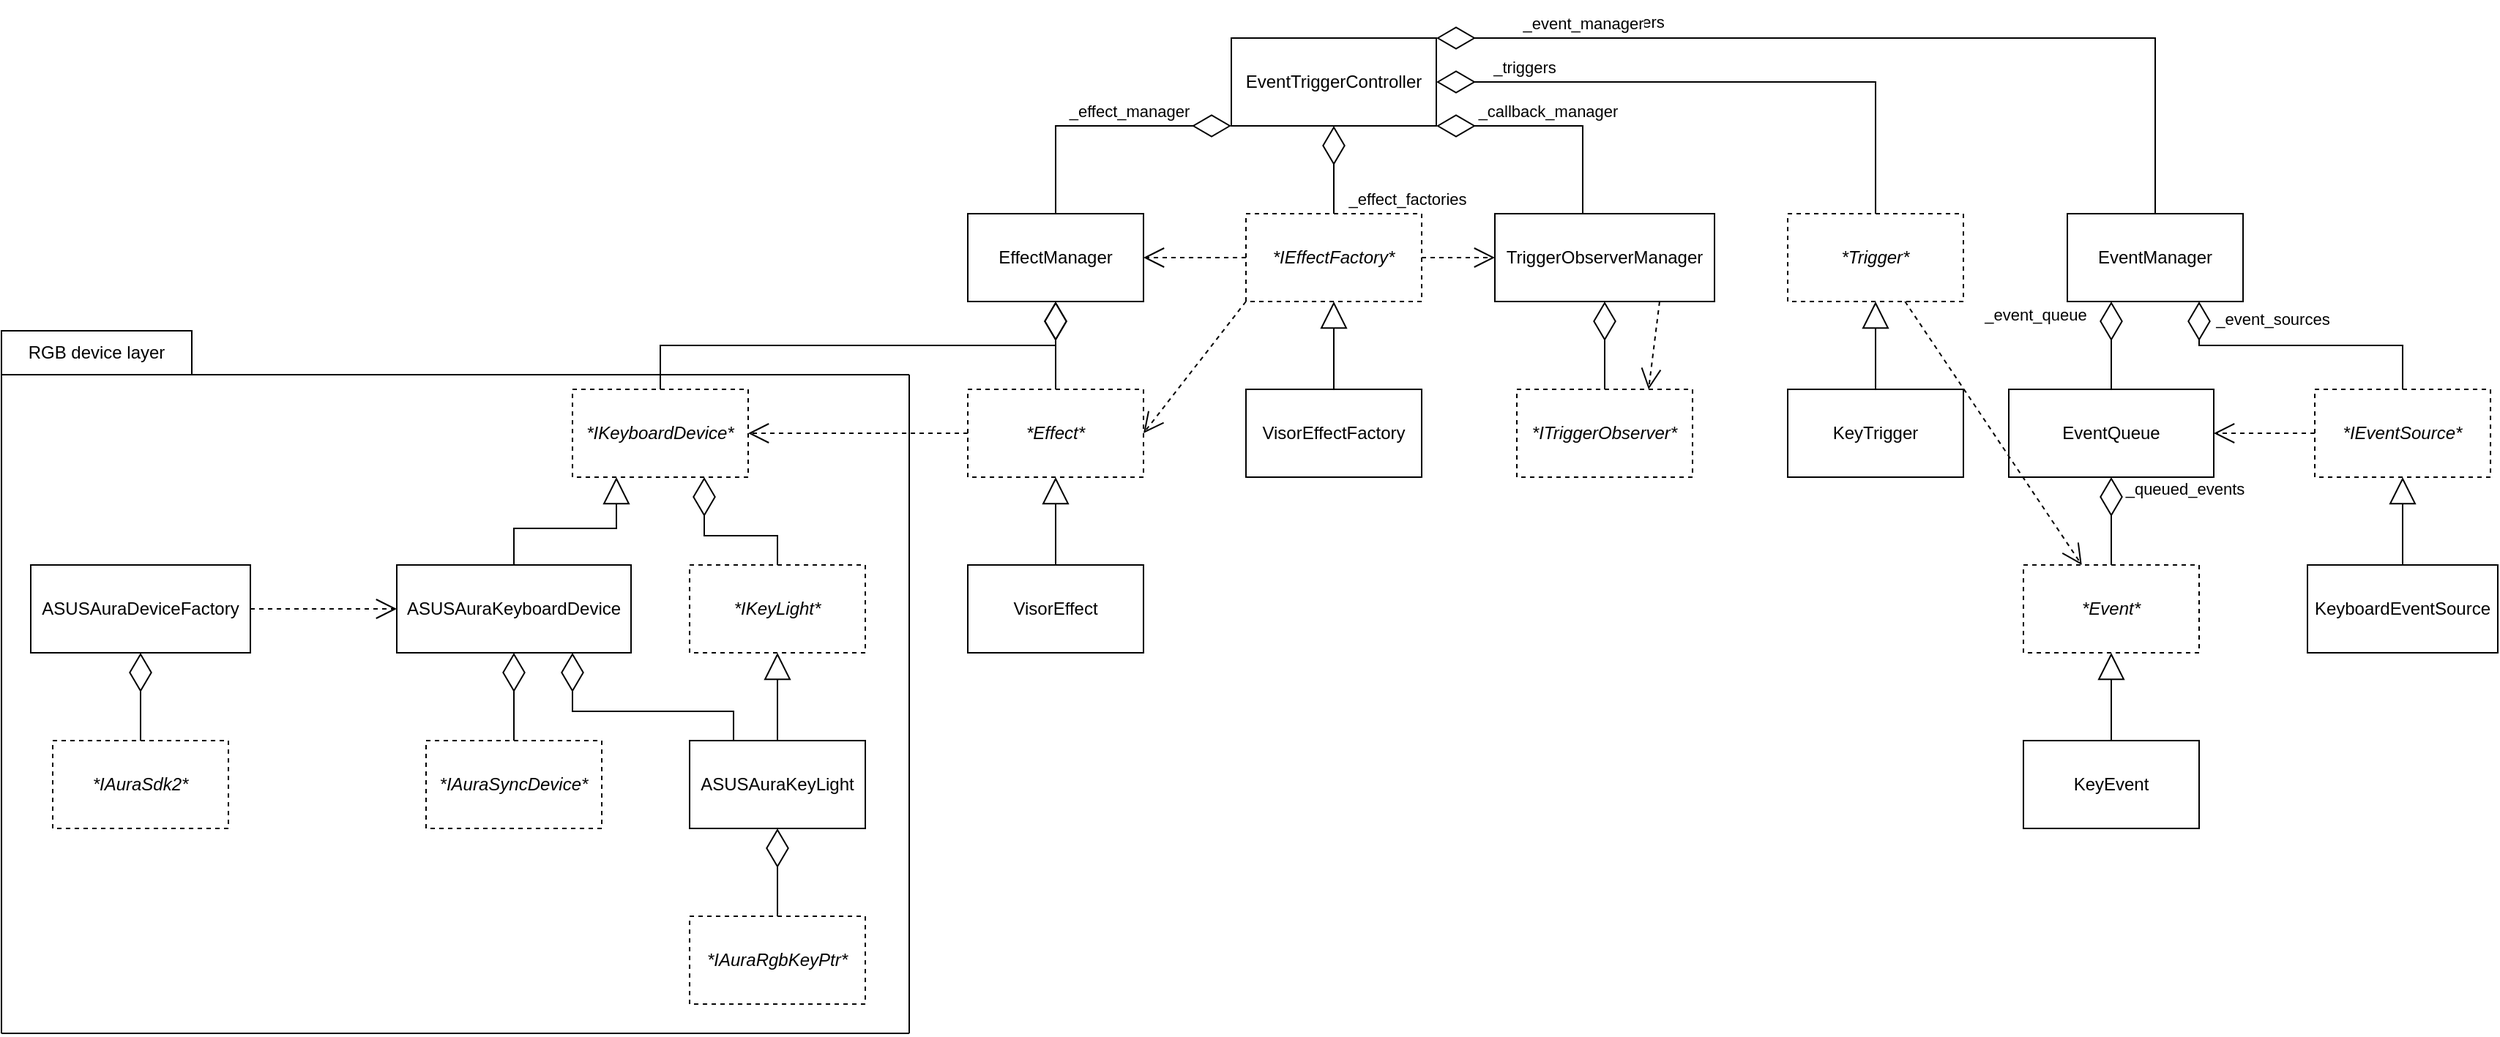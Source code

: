 <mxfile>
    <diagram id="AueIipxXDHRNgY1_ofu0" name="Page-1">
        <mxGraphModel dx="1951" dy="800" grid="1" gridSize="10" guides="1" tooltips="1" connect="1" arrows="1" fold="1" page="1" pageScale="1" pageWidth="827" pageHeight="1169" background="none" math="0" shadow="0">
            <root>
                <mxCell id="0"/>
                <mxCell id="1" parent="0"/>
                <mxCell id="3rFI3ZTtA5eLDSJeGrYG-3" style="edgeStyle=orthogonalEdgeStyle;rounded=0;orthogonalLoop=1;jettySize=auto;html=1;entryX=0.5;entryY=0;entryDx=0;entryDy=0;endArrow=none;endFill=0;startArrow=block;startFill=0;startSize=16;exitX=0.25;exitY=1;exitDx=0;exitDy=0;" parent="1" source="3rFI3ZTtA5eLDSJeGrYG-1" target="3rFI3ZTtA5eLDSJeGrYG-2" edge="1">
                    <mxGeometry relative="1" as="geometry"/>
                </mxCell>
                <mxCell id="3rFI3ZTtA5eLDSJeGrYG-13" style="edgeStyle=orthogonalEdgeStyle;rounded=0;orthogonalLoop=1;jettySize=auto;html=1;entryX=0.5;entryY=0;entryDx=0;entryDy=0;startArrow=diamondThin;startFill=0;endArrow=none;endFill=0;startSize=24;endSize=12;exitX=0.75;exitY=1;exitDx=0;exitDy=0;" parent="1" source="3rFI3ZTtA5eLDSJeGrYG-1" target="3rFI3ZTtA5eLDSJeGrYG-12" edge="1">
                    <mxGeometry relative="1" as="geometry"/>
                </mxCell>
                <mxCell id="3rFI3ZTtA5eLDSJeGrYG-1" value="*IKeyboardDevice*" style="rounded=0;whiteSpace=wrap;html=1;dashed=1;fontStyle=2" parent="1" vertex="1">
                    <mxGeometry x="330" y="360" width="120" height="60" as="geometry"/>
                </mxCell>
                <mxCell id="3rFI3ZTtA5eLDSJeGrYG-10" style="edgeStyle=orthogonalEdgeStyle;rounded=0;orthogonalLoop=1;jettySize=auto;html=1;entryX=0.5;entryY=0;entryDx=0;entryDy=0;startArrow=diamondThin;startFill=0;endArrow=none;endFill=0;startSize=24;endSize=12;" parent="1" source="3rFI3ZTtA5eLDSJeGrYG-2" target="3rFI3ZTtA5eLDSJeGrYG-9" edge="1">
                    <mxGeometry relative="1" as="geometry"/>
                </mxCell>
                <mxCell id="3rFI3ZTtA5eLDSJeGrYG-29" style="edgeStyle=orthogonalEdgeStyle;rounded=0;jumpStyle=none;orthogonalLoop=1;jettySize=auto;html=1;exitX=0.75;exitY=1;exitDx=0;exitDy=0;entryX=0.25;entryY=0;entryDx=0;entryDy=0;startArrow=diamondThin;startFill=0;endArrow=none;endFill=0;startSize=24;endSize=12;" parent="1" source="3rFI3ZTtA5eLDSJeGrYG-2" target="3rFI3ZTtA5eLDSJeGrYG-14" edge="1">
                    <mxGeometry relative="1" as="geometry"/>
                </mxCell>
                <mxCell id="3rFI3ZTtA5eLDSJeGrYG-2" value="ASUSAuraKeyboardDevice" style="rounded=0;whiteSpace=wrap;html=1;align=center;" parent="1" vertex="1">
                    <mxGeometry x="210" y="480" width="160" height="60" as="geometry"/>
                </mxCell>
                <mxCell id="3rFI3ZTtA5eLDSJeGrYG-5" style="edgeStyle=orthogonalEdgeStyle;rounded=0;orthogonalLoop=1;jettySize=auto;html=1;exitX=1;exitY=0.5;exitDx=0;exitDy=0;entryX=0;entryY=0.5;entryDx=0;entryDy=0;startArrow=none;startFill=0;endArrow=open;endFill=0;startSize=16;dashed=1;endSize=12;" parent="1" source="3rFI3ZTtA5eLDSJeGrYG-4" target="3rFI3ZTtA5eLDSJeGrYG-2" edge="1">
                    <mxGeometry relative="1" as="geometry"/>
                </mxCell>
                <mxCell id="3rFI3ZTtA5eLDSJeGrYG-7" style="edgeStyle=orthogonalEdgeStyle;rounded=0;orthogonalLoop=1;jettySize=auto;html=1;entryX=0.5;entryY=0;entryDx=0;entryDy=0;startArrow=diamondThin;startFill=0;endArrow=none;endFill=0;startSize=24;endSize=12;" parent="1" source="3rFI3ZTtA5eLDSJeGrYG-4" target="3rFI3ZTtA5eLDSJeGrYG-6" edge="1">
                    <mxGeometry relative="1" as="geometry"/>
                </mxCell>
                <mxCell id="3rFI3ZTtA5eLDSJeGrYG-4" value="ASUSAuraDeviceFactory" style="rounded=0;whiteSpace=wrap;html=1;" parent="1" vertex="1">
                    <mxGeometry x="-40" y="480" width="150" height="60" as="geometry"/>
                </mxCell>
                <mxCell id="3rFI3ZTtA5eLDSJeGrYG-6" value="*IAuraSdk2*" style="rounded=0;whiteSpace=wrap;html=1;dashed=1;fontStyle=2" parent="1" vertex="1">
                    <mxGeometry x="-25" y="600" width="120" height="60" as="geometry"/>
                </mxCell>
                <mxCell id="3rFI3ZTtA5eLDSJeGrYG-9" value="*IAuraSyncDevice*" style="rounded=0;whiteSpace=wrap;html=1;dashed=1;fontStyle=2" parent="1" vertex="1">
                    <mxGeometry x="230" y="600" width="120" height="60" as="geometry"/>
                </mxCell>
                <mxCell id="3rFI3ZTtA5eLDSJeGrYG-15" style="edgeStyle=orthogonalEdgeStyle;rounded=0;orthogonalLoop=1;jettySize=auto;html=1;entryX=0.5;entryY=0;entryDx=0;entryDy=0;startArrow=block;startFill=0;endArrow=none;endFill=0;startSize=16;endSize=12;" parent="1" source="3rFI3ZTtA5eLDSJeGrYG-12" target="3rFI3ZTtA5eLDSJeGrYG-14" edge="1">
                    <mxGeometry relative="1" as="geometry"/>
                </mxCell>
                <mxCell id="3rFI3ZTtA5eLDSJeGrYG-12" value="*IKeyLight*" style="rounded=0;whiteSpace=wrap;html=1;dashed=1;fontStyle=2" parent="1" vertex="1">
                    <mxGeometry x="410" y="480" width="120" height="60" as="geometry"/>
                </mxCell>
                <mxCell id="3rFI3ZTtA5eLDSJeGrYG-16" style="edgeStyle=orthogonalEdgeStyle;rounded=0;orthogonalLoop=1;jettySize=auto;html=1;startArrow=diamondThin;startFill=0;endArrow=none;endFill=0;startSize=24;endSize=12;entryX=0.5;entryY=0;entryDx=0;entryDy=0;" parent="1" source="3rFI3ZTtA5eLDSJeGrYG-14" target="3rFI3ZTtA5eLDSJeGrYG-17" edge="1">
                    <mxGeometry relative="1" as="geometry">
                        <mxPoint x="470" y="830" as="targetPoint"/>
                    </mxGeometry>
                </mxCell>
                <mxCell id="3rFI3ZTtA5eLDSJeGrYG-14" value="ASUSAuraKeyLight" style="rounded=0;whiteSpace=wrap;html=1;" parent="1" vertex="1">
                    <mxGeometry x="410" y="600" width="120" height="60" as="geometry"/>
                </mxCell>
                <mxCell id="3rFI3ZTtA5eLDSJeGrYG-17" value="*IAuraRgbKeyPtr*" style="rounded=0;whiteSpace=wrap;html=1;dashed=1;fontStyle=2" parent="1" vertex="1">
                    <mxGeometry x="410" y="720" width="120" height="60" as="geometry"/>
                </mxCell>
                <mxCell id="3rFI3ZTtA5eLDSJeGrYG-24" style="edgeStyle=orthogonalEdgeStyle;rounded=0;jumpStyle=none;orthogonalLoop=1;jettySize=auto;html=1;entryX=1;entryY=0.5;entryDx=0;entryDy=0;dashed=1;startArrow=none;startFill=0;endArrow=open;endFill=0;startSize=24;endSize=12;" parent="1" source="3rFI3ZTtA5eLDSJeGrYG-21" target="3rFI3ZTtA5eLDSJeGrYG-1" edge="1">
                    <mxGeometry relative="1" as="geometry"/>
                </mxCell>
                <mxCell id="3rFI3ZTtA5eLDSJeGrYG-21" value="*Effect*" style="rounded=0;whiteSpace=wrap;html=1;dashed=1;fontStyle=2;" parent="1" vertex="1">
                    <mxGeometry x="600" y="360" width="120" height="60" as="geometry"/>
                </mxCell>
                <mxCell id="128" style="edgeStyle=none;html=1;exitX=0.5;exitY=0;exitDx=0;exitDy=0;entryX=0.5;entryY=1;entryDx=0;entryDy=0;endArrow=block;endFill=0;endSize=16;" edge="1" parent="1" source="3rFI3ZTtA5eLDSJeGrYG-22" target="3rFI3ZTtA5eLDSJeGrYG-21">
                    <mxGeometry relative="1" as="geometry"/>
                </mxCell>
                <mxCell id="3rFI3ZTtA5eLDSJeGrYG-22" value="VisorEffect" style="rounded=0;whiteSpace=wrap;html=1;" parent="1" vertex="1">
                    <mxGeometry x="600" y="480" width="120" height="60" as="geometry"/>
                </mxCell>
                <mxCell id="3rFI3ZTtA5eLDSJeGrYG-31" style="edgeStyle=orthogonalEdgeStyle;rounded=0;jumpStyle=none;orthogonalLoop=1;jettySize=auto;html=1;entryX=0.5;entryY=0;entryDx=0;entryDy=0;startArrow=diamondThin;startFill=0;endArrow=none;endFill=0;startSize=24;endSize=12;exitX=0.5;exitY=1;exitDx=0;exitDy=0;" parent="1" source="3rFI3ZTtA5eLDSJeGrYG-30" target="3rFI3ZTtA5eLDSJeGrYG-1" edge="1">
                    <mxGeometry relative="1" as="geometry">
                        <Array as="points">
                            <mxPoint x="660" y="330"/>
                            <mxPoint x="390" y="330"/>
                        </Array>
                    </mxGeometry>
                </mxCell>
                <mxCell id="3rFI3ZTtA5eLDSJeGrYG-32" style="edgeStyle=orthogonalEdgeStyle;rounded=0;jumpStyle=none;orthogonalLoop=1;jettySize=auto;html=1;exitX=0.5;exitY=1;exitDx=0;exitDy=0;entryX=0.5;entryY=0;entryDx=0;entryDy=0;startArrow=diamondThin;startFill=0;endArrow=none;endFill=0;startSize=24;endSize=12;" parent="1" source="3rFI3ZTtA5eLDSJeGrYG-30" target="3rFI3ZTtA5eLDSJeGrYG-21" edge="1">
                    <mxGeometry relative="1" as="geometry">
                        <Array as="points">
                            <mxPoint x="660" y="350"/>
                            <mxPoint x="660" y="350"/>
                        </Array>
                    </mxGeometry>
                </mxCell>
                <mxCell id="3rFI3ZTtA5eLDSJeGrYG-30" value="EffectManager" style="rounded=0;whiteSpace=wrap;html=1;" parent="1" vertex="1">
                    <mxGeometry x="600" y="240" width="120" height="60" as="geometry"/>
                </mxCell>
                <mxCell id="24" style="edgeStyle=orthogonalEdgeStyle;html=1;entryX=0.5;entryY=0;entryDx=0;entryDy=0;startArrow=diamondThin;startFill=0;endArrow=none;endFill=0;endSize=24;startSize=24;rounded=0;exitX=0;exitY=1;exitDx=0;exitDy=0;" parent="1" source="23" target="3rFI3ZTtA5eLDSJeGrYG-30" edge="1">
                    <mxGeometry relative="1" as="geometry">
                        <mxPoint x="850" y="100" as="sourcePoint"/>
                        <Array as="points">
                            <mxPoint x="660" y="180"/>
                        </Array>
                    </mxGeometry>
                </mxCell>
                <mxCell id="45" value="_effect_manager" style="edgeLabel;html=1;align=center;verticalAlign=middle;resizable=0;points=[];" parent="24" vertex="1" connectable="0">
                    <mxGeometry x="-0.228" y="-2" relative="1" as="geometry">
                        <mxPoint x="-1" y="-8" as="offset"/>
                    </mxGeometry>
                </mxCell>
                <mxCell id="32" style="edgeStyle=orthogonalEdgeStyle;rounded=0;html=1;exitX=0.75;exitY=1;exitDx=0;exitDy=0;entryX=0.5;entryY=0;entryDx=0;entryDy=0;startArrow=diamondThin;startFill=0;endArrow=none;endFill=0;startSize=24;endSize=24;" parent="1" source="114" target="27" edge="1">
                    <mxGeometry relative="1" as="geometry"/>
                </mxCell>
                <mxCell id="43" value="_event_sources" style="edgeLabel;html=1;align=center;verticalAlign=middle;resizable=0;points=[];" parent="32" vertex="1" connectable="0">
                    <mxGeometry x="-0.78" relative="1" as="geometry">
                        <mxPoint x="50" y="-10" as="offset"/>
                    </mxGeometry>
                </mxCell>
                <mxCell id="40" style="edgeStyle=orthogonalEdgeStyle;html=1;entryX=0.5;entryY=0;entryDx=0;entryDy=0;endArrow=none;endFill=0;startArrow=diamondThin;startFill=0;startSize=24;rounded=0;exitX=0.5;exitY=1;exitDx=0;exitDy=0;" parent="1" source="49" target="39" edge="1">
                    <mxGeometry relative="1" as="geometry">
                        <mxPoint x="1321" y="390" as="sourcePoint"/>
                    </mxGeometry>
                </mxCell>
                <mxCell id="44" value="_queued_events" style="edgeLabel;html=1;align=center;verticalAlign=middle;resizable=0;points=[];" parent="40" vertex="1" connectable="0">
                    <mxGeometry x="-0.535" y="-1" relative="1" as="geometry">
                        <mxPoint x="51" y="-6" as="offset"/>
                    </mxGeometry>
                </mxCell>
                <mxCell id="50" style="edgeStyle=orthogonalEdgeStyle;rounded=0;html=1;entryX=0.5;entryY=0;entryDx=0;entryDy=0;startArrow=diamondThin;startFill=0;endArrow=none;endFill=0;startSize=24;endSize=12;exitX=0.25;exitY=1;exitDx=0;exitDy=0;" parent="1" source="114" target="49" edge="1">
                    <mxGeometry relative="1" as="geometry">
                        <mxPoint x="1390" y="300" as="sourcePoint"/>
                    </mxGeometry>
                </mxCell>
                <mxCell id="51" value="_event_queue" style="edgeLabel;html=1;align=center;verticalAlign=middle;resizable=0;points=[];" parent="50" vertex="1" connectable="0">
                    <mxGeometry x="-0.405" y="1" relative="1" as="geometry">
                        <mxPoint x="-53" y="-9" as="offset"/>
                    </mxGeometry>
                </mxCell>
                <mxCell id="81" style="edgeStyle=orthogonalEdgeStyle;rounded=0;html=1;entryX=0.5;entryY=0;entryDx=0;entryDy=0;startArrow=diamondThin;startFill=0;endArrow=none;endFill=0;startSize=24;endSize=12;exitX=1;exitY=0.5;exitDx=0;exitDy=0;" parent="1" source="23" target="33" edge="1">
                    <mxGeometry relative="1" as="geometry">
                        <Array as="points">
                            <mxPoint x="1220" y="150"/>
                        </Array>
                    </mxGeometry>
                </mxCell>
                <mxCell id="82" value="_triggers" style="edgeLabel;html=1;align=center;verticalAlign=middle;resizable=0;points=[];" parent="81" vertex="1" connectable="0">
                    <mxGeometry x="0.681" y="-1" relative="1" as="geometry">
                        <mxPoint x="-165" y="-69" as="offset"/>
                    </mxGeometry>
                </mxCell>
                <mxCell id="92" style="edgeStyle=none;html=1;entryX=0.5;entryY=0;entryDx=0;entryDy=0;endArrow=none;endFill=0;startSize=24;endSize=16;startArrow=diamondThin;startFill=0;" parent="1" source="23" target="69" edge="1">
                    <mxGeometry relative="1" as="geometry"/>
                </mxCell>
                <mxCell id="93" value="_effect_factories" style="edgeLabel;html=1;align=center;verticalAlign=middle;resizable=0;points=[];" parent="92" vertex="1" connectable="0">
                    <mxGeometry x="0.467" relative="1" as="geometry">
                        <mxPoint x="50" y="6" as="offset"/>
                    </mxGeometry>
                </mxCell>
                <mxCell id="115" style="edgeStyle=orthogonalEdgeStyle;html=1;exitX=1;exitY=0;exitDx=0;exitDy=0;entryX=0.5;entryY=0;entryDx=0;entryDy=0;endArrow=none;endFill=0;rounded=0;endSize=12;startArrow=diamondThin;startFill=0;startSize=24;" parent="1" source="23" target="114" edge="1">
                    <mxGeometry relative="1" as="geometry">
                        <Array as="points">
                            <mxPoint x="1411" y="120"/>
                        </Array>
                    </mxGeometry>
                </mxCell>
                <mxCell id="116" value="_event_manager" style="edgeLabel;html=1;align=center;verticalAlign=middle;resizable=0;points=[];" parent="115" vertex="1" connectable="0">
                    <mxGeometry x="-0.805" y="-3" relative="1" as="geometry">
                        <mxPoint x="40" y="-13" as="offset"/>
                    </mxGeometry>
                </mxCell>
                <mxCell id="125" style="edgeStyle=orthogonalEdgeStyle;rounded=0;html=1;exitX=1;exitY=1;exitDx=0;exitDy=0;entryX=0.5;entryY=0;entryDx=0;entryDy=0;startArrow=diamondThin;startFill=0;endArrow=none;endFill=0;startSize=24;endSize=12;" parent="1" source="23" target="122" edge="1">
                    <mxGeometry relative="1" as="geometry">
                        <Array as="points">
                            <mxPoint x="1020" y="180"/>
                        </Array>
                    </mxGeometry>
                </mxCell>
                <mxCell id="126" value="_callback_manager" style="edgeLabel;html=1;align=center;verticalAlign=middle;resizable=0;points=[];" parent="125" vertex="1" connectable="0">
                    <mxGeometry x="-0.225" y="-2" relative="1" as="geometry">
                        <mxPoint x="8" y="-12" as="offset"/>
                    </mxGeometry>
                </mxCell>
                <mxCell id="23" value="EventTriggerController" style="rounded=0;whiteSpace=wrap;html=1;" parent="1" vertex="1">
                    <mxGeometry x="780" y="120" width="140" height="60" as="geometry"/>
                </mxCell>
                <mxCell id="41" style="edgeStyle=none;rounded=0;html=1;exitX=0;exitY=0.5;exitDx=0;exitDy=0;entryX=1;entryY=0.5;entryDx=0;entryDy=0;startArrow=none;startFill=0;endArrow=open;endFill=0;startSize=24;endSize=12;dashed=1;" parent="1" source="27" target="49" edge="1">
                    <mxGeometry relative="1" as="geometry"/>
                </mxCell>
                <mxCell id="27" value="*IEventSource*" style="rounded=0;whiteSpace=wrap;html=1;fontStyle=2;dashed=1;" parent="1" vertex="1">
                    <mxGeometry x="1520" y="360" width="120" height="60" as="geometry"/>
                </mxCell>
                <mxCell id="90" style="edgeStyle=orthogonalEdgeStyle;rounded=0;html=1;exitX=0.5;exitY=1;exitDx=0;exitDy=0;entryX=0.5;entryY=0;entryDx=0;entryDy=0;startArrow=block;startFill=0;endArrow=none;endFill=0;startSize=16;endSize=12;" parent="1" source="33" target="88" edge="1">
                    <mxGeometry relative="1" as="geometry"/>
                </mxCell>
                <mxCell id="33" value="*Trigger*" style="rounded=0;whiteSpace=wrap;html=1;dashed=1;fontStyle=2" parent="1" vertex="1">
                    <mxGeometry x="1160" y="240" width="120" height="60" as="geometry"/>
                </mxCell>
                <mxCell id="39" value="*Event*" style="rounded=0;whiteSpace=wrap;html=1;fontStyle=2;dashed=1;" parent="1" vertex="1">
                    <mxGeometry x="1321" y="480" width="120" height="60" as="geometry"/>
                </mxCell>
                <mxCell id="49" value="EventQueue" style="rounded=0;whiteSpace=wrap;html=1;" parent="1" vertex="1">
                    <mxGeometry x="1311" y="360" width="140" height="60" as="geometry"/>
                </mxCell>
                <mxCell id="56" style="edgeStyle=none;rounded=0;html=1;entryX=0.5;entryY=1;entryDx=0;entryDy=0;startArrow=none;startFill=0;endArrow=block;endFill=0;startSize=24;endSize=16;" parent="1" source="54" target="39" edge="1">
                    <mxGeometry relative="1" as="geometry"/>
                </mxCell>
                <mxCell id="54" value="KeyEvent" style="rounded=0;whiteSpace=wrap;html=1;" parent="1" vertex="1">
                    <mxGeometry x="1321" y="600" width="120" height="60" as="geometry"/>
                </mxCell>
                <mxCell id="59" style="edgeStyle=none;rounded=0;html=1;exitX=0.5;exitY=0;exitDx=0;exitDy=0;entryX=0.5;entryY=1;entryDx=0;entryDy=0;startArrow=none;startFill=0;endArrow=block;endFill=0;startSize=24;endSize=16;" parent="1" source="57" target="27" edge="1">
                    <mxGeometry relative="1" as="geometry"/>
                </mxCell>
                <mxCell id="57" value="KeyboardEventSource" style="rounded=0;whiteSpace=wrap;html=1;" parent="1" vertex="1">
                    <mxGeometry x="1515" y="480" width="130" height="60" as="geometry"/>
                </mxCell>
                <mxCell id="62" value="" style="endArrow=none;html=1;startSize=24;endSize=12;startArrow=none;startFill=0;" parent="1" edge="1">
                    <mxGeometry width="50" height="50" relative="1" as="geometry">
                        <mxPoint x="-60" y="800" as="sourcePoint"/>
                        <mxPoint x="-60" y="350" as="targetPoint"/>
                    </mxGeometry>
                </mxCell>
                <mxCell id="63" value="" style="endArrow=none;html=1;startSize=24;endSize=12;" parent="1" edge="1">
                    <mxGeometry width="50" height="50" relative="1" as="geometry">
                        <mxPoint x="-60" y="800" as="sourcePoint"/>
                        <mxPoint x="560" y="800" as="targetPoint"/>
                    </mxGeometry>
                </mxCell>
                <mxCell id="64" value="" style="endArrow=none;html=1;startSize=24;endSize=12;" parent="1" edge="1">
                    <mxGeometry width="50" height="50" relative="1" as="geometry">
                        <mxPoint x="-60" y="350" as="sourcePoint"/>
                        <mxPoint x="560" y="350" as="targetPoint"/>
                    </mxGeometry>
                </mxCell>
                <mxCell id="65" value="" style="endArrow=none;html=1;startSize=24;endSize=12;" parent="1" edge="1">
                    <mxGeometry width="50" height="50" relative="1" as="geometry">
                        <mxPoint x="560" y="350" as="sourcePoint"/>
                        <mxPoint x="560" y="800" as="targetPoint"/>
                    </mxGeometry>
                </mxCell>
                <mxCell id="66" value="RGB device layer" style="rounded=0;whiteSpace=wrap;html=1;" parent="1" vertex="1">
                    <mxGeometry x="-60" y="320" width="130" height="30" as="geometry"/>
                </mxCell>
                <mxCell id="71" style="edgeStyle=none;rounded=0;html=1;entryX=1;entryY=0.5;entryDx=0;entryDy=0;dashed=1;startArrow=none;startFill=0;endArrow=open;endFill=0;startSize=24;endSize=12;" parent="1" source="69" target="3rFI3ZTtA5eLDSJeGrYG-30" edge="1">
                    <mxGeometry relative="1" as="geometry"/>
                </mxCell>
                <mxCell id="113" style="edgeStyle=none;html=1;exitX=0;exitY=1;exitDx=0;exitDy=0;entryX=1;entryY=0.5;entryDx=0;entryDy=0;dashed=1;startArrow=none;startFill=0;endArrow=open;endFill=0;endSize=12;" parent="1" source="69" target="3rFI3ZTtA5eLDSJeGrYG-21" edge="1">
                    <mxGeometry relative="1" as="geometry"/>
                </mxCell>
                <mxCell id="69" value="*IEffectFactory*" style="rounded=0;whiteSpace=wrap;html=1;dashed=1;fontStyle=2" parent="1" vertex="1">
                    <mxGeometry x="790" y="240" width="120" height="60" as="geometry"/>
                </mxCell>
                <mxCell id="91" style="edgeStyle=none;html=1;entryX=0.5;entryY=1;entryDx=0;entryDy=0;endArrow=block;endFill=0;startSize=12;endSize=16;" parent="1" source="85" target="69" edge="1">
                    <mxGeometry relative="1" as="geometry"/>
                </mxCell>
                <mxCell id="124" style="rounded=0;html=1;exitX=1;exitY=0.5;exitDx=0;exitDy=0;entryX=0;entryY=0.5;entryDx=0;entryDy=0;startArrow=none;startFill=0;endArrow=open;endFill=0;startSize=24;endSize=12;dashed=1;" parent="1" source="69" target="122" edge="1">
                    <mxGeometry relative="1" as="geometry"/>
                </mxCell>
                <mxCell id="85" value="VisorEffectFactory" style="rounded=0;whiteSpace=wrap;html=1;" parent="1" vertex="1">
                    <mxGeometry x="790" y="360" width="120" height="60" as="geometry"/>
                </mxCell>
                <mxCell id="88" value="KeyTrigger" style="rounded=0;whiteSpace=wrap;html=1;" parent="1" vertex="1">
                    <mxGeometry x="1160" y="360" width="120" height="60" as="geometry"/>
                </mxCell>
                <mxCell id="114" value="EventManager" style="whiteSpace=wrap;html=1;" parent="1" vertex="1">
                    <mxGeometry x="1351" y="240" width="120" height="60" as="geometry"/>
                </mxCell>
                <mxCell id="72" style="edgeStyle=none;rounded=0;html=1;dashed=1;startArrow=none;startFill=0;endArrow=open;endFill=0;startSize=24;endSize=12;" parent="1" source="33" target="39" edge="1">
                    <mxGeometry relative="1" as="geometry"/>
                </mxCell>
                <mxCell id="117" value="_triggers" style="edgeLabel;html=1;align=center;verticalAlign=middle;resizable=0;points=[];" parent="1" vertex="1" connectable="0">
                    <mxGeometry x="980" y="140" as="geometry"/>
                </mxCell>
                <mxCell id="120" value="*ITriggerObserver*" style="whiteSpace=wrap;html=1;dashed=1;fontStyle=2" parent="1" vertex="1">
                    <mxGeometry x="975" y="360" width="120" height="60" as="geometry"/>
                </mxCell>
                <mxCell id="130" style="edgeStyle=none;html=1;exitX=0.5;exitY=1;exitDx=0;exitDy=0;entryX=0.5;entryY=0;entryDx=0;entryDy=0;endArrow=none;endFill=0;endSize=16;startSize=24;startArrow=diamondThin;startFill=0;" edge="1" parent="1" source="122" target="120">
                    <mxGeometry relative="1" as="geometry"/>
                </mxCell>
                <mxCell id="137" style="rounded=0;html=1;exitX=0.75;exitY=1;exitDx=0;exitDy=0;entryX=0.75;entryY=0;entryDx=0;entryDy=0;startArrow=none;startFill=0;endArrow=open;endFill=0;startSize=24;endSize=12;strokeColor=#000000;dashed=1;" edge="1" parent="1" source="122" target="120">
                    <mxGeometry relative="1" as="geometry"/>
                </mxCell>
                <mxCell id="122" value="TriggerObserverManager" style="whiteSpace=wrap;html=1;" parent="1" vertex="1">
                    <mxGeometry x="960" y="240" width="150" height="60" as="geometry"/>
                </mxCell>
            </root>
        </mxGraphModel>
    </diagram>
</mxfile>